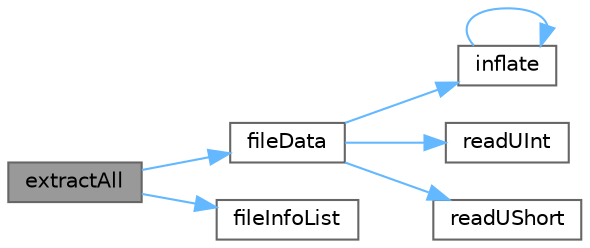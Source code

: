 digraph "extractAll"
{
 // LATEX_PDF_SIZE
  bgcolor="transparent";
  edge [fontname=Helvetica,fontsize=10,labelfontname=Helvetica,labelfontsize=10];
  node [fontname=Helvetica,fontsize=10,shape=box,height=0.2,width=0.4];
  rankdir="LR";
  Node1 [id="Node000001",label="extractAll",height=0.2,width=0.4,color="gray40", fillcolor="grey60", style="filled", fontcolor="black",tooltip="Extracts the full contents of the zip file into destinationDir on the local filesystem."];
  Node1 -> Node2 [id="edge1_Node000001_Node000002",color="steelblue1",style="solid",tooltip=" "];
  Node2 [id="Node000002",label="fileData",height=0.2,width=0.4,color="grey40", fillcolor="white", style="filled",URL="$class_q_zip_reader.html#aac174d3404eb2fbba391ac60403409b9",tooltip="Fetch the file contents from the zip archive and return the uncompressed bytes."];
  Node2 -> Node3 [id="edge2_Node000002_Node000003",color="steelblue1",style="solid",tooltip=" "];
  Node3 [id="Node000003",label="inflate",height=0.2,width=0.4,color="grey40", fillcolor="white", style="filled",URL="$qzipreader__p_8cpp.html#ab4688369270959ff58403ab3f3869e4e",tooltip=" "];
  Node3 -> Node3 [id="edge3_Node000003_Node000003",color="steelblue1",style="solid",tooltip=" "];
  Node2 -> Node4 [id="edge4_Node000002_Node000004",color="steelblue1",style="solid",tooltip=" "];
  Node4 [id="Node000004",label="readUInt",height=0.2,width=0.4,color="grey40", fillcolor="white", style="filled",URL="$qzipreader__p_8cpp.html#a231f9b6c255d6ffb10f5af3cb4e8c349",tooltip=" "];
  Node2 -> Node5 [id="edge5_Node000002_Node000005",color="steelblue1",style="solid",tooltip=" "];
  Node5 [id="Node000005",label="readUShort",height=0.2,width=0.4,color="grey40", fillcolor="white", style="filled",URL="$qzipreader__p_8cpp.html#ad18a8d4268cfaee2e666bf2d61adde25",tooltip=" "];
  Node1 -> Node6 [id="edge6_Node000001_Node000006",color="steelblue1",style="solid",tooltip=" "];
  Node6 [id="Node000006",label="fileInfoList",height=0.2,width=0.4,color="grey40", fillcolor="white", style="filled",URL="$class_q_zip_reader.html#a7dec3ba8663180feee8a71df9ca9d68c",tooltip="Returns the list of files the archive contains."];
}
